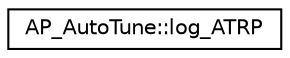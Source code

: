 digraph "Graphical Class Hierarchy"
{
 // INTERACTIVE_SVG=YES
  edge [fontname="Helvetica",fontsize="10",labelfontname="Helvetica",labelfontsize="10"];
  node [fontname="Helvetica",fontsize="10",shape=record];
  rankdir="LR";
  Node1 [label="AP_AutoTune::log_ATRP",height=0.2,width=0.4,color="black", fillcolor="white", style="filled",URL="$structAP__AutoTune_1_1log__ATRP.html"];
}

